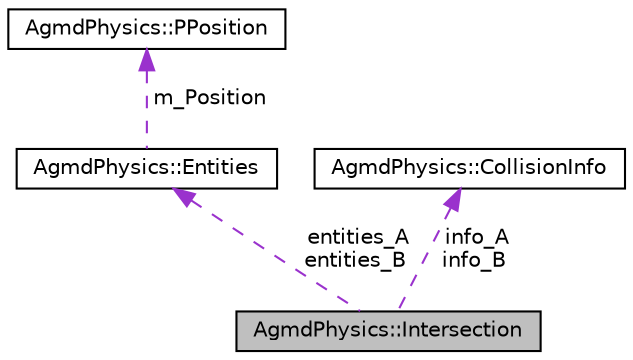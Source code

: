 digraph "AgmdPhysics::Intersection"
{
  edge [fontname="Helvetica",fontsize="10",labelfontname="Helvetica",labelfontsize="10"];
  node [fontname="Helvetica",fontsize="10",shape=record];
  Node1 [label="AgmdPhysics::Intersection",height=0.2,width=0.4,color="black", fillcolor="grey75", style="filled" fontcolor="black"];
  Node2 -> Node1 [dir="back",color="darkorchid3",fontsize="10",style="dashed",label=" entities_A\nentities_B" ];
  Node2 [label="AgmdPhysics::Entities",height=0.2,width=0.4,color="black", fillcolor="white", style="filled",URL="$class_agmd_physics_1_1_entities.html"];
  Node3 -> Node2 [dir="back",color="darkorchid3",fontsize="10",style="dashed",label=" m_Position" ];
  Node3 [label="AgmdPhysics::PPosition",height=0.2,width=0.4,color="black", fillcolor="white", style="filled",URL="$struct_agmd_physics_1_1_p_position.html"];
  Node4 -> Node1 [dir="back",color="darkorchid3",fontsize="10",style="dashed",label=" info_A\ninfo_B" ];
  Node4 [label="AgmdPhysics::CollisionInfo",height=0.2,width=0.4,color="black", fillcolor="white", style="filled",URL="$struct_agmd_physics_1_1_collision_info.html"];
}
